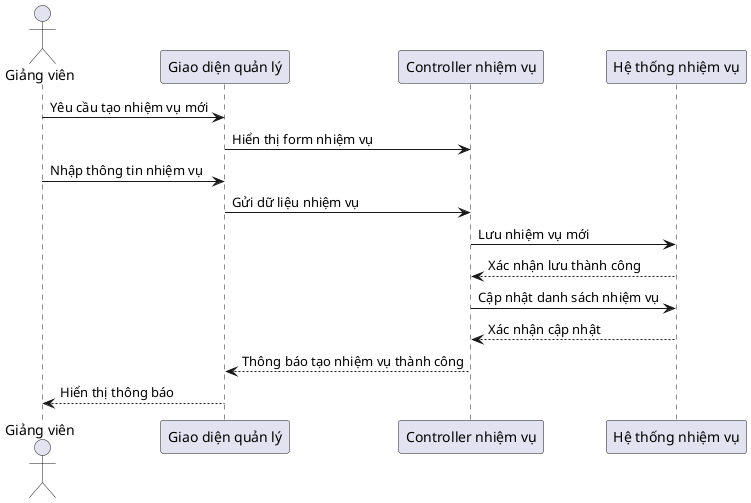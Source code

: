 @startuml
actor "Giảng viên" as GV
participant "Giao diện quản lý" as UI
participant "Controller nhiệm vụ" as Controller
participant "Hệ thống nhiệm vụ" as System

GV -> UI : Yêu cầu tạo nhiệm vụ mới
UI -> Controller : Hiển thị form nhiệm vụ
GV -> UI : Nhập thông tin nhiệm vụ
UI -> Controller : Gửi dữ liệu nhiệm vụ
Controller -> System : Lưu nhiệm vụ mới
System --> Controller : Xác nhận lưu thành công
Controller -> System : Cập nhật danh sách nhiệm vụ
System --> Controller : Xác nhận cập nhật
Controller --> UI : Thông báo tạo nhiệm vụ thành công
UI --> GV : Hiển thị thông báo
@enduml